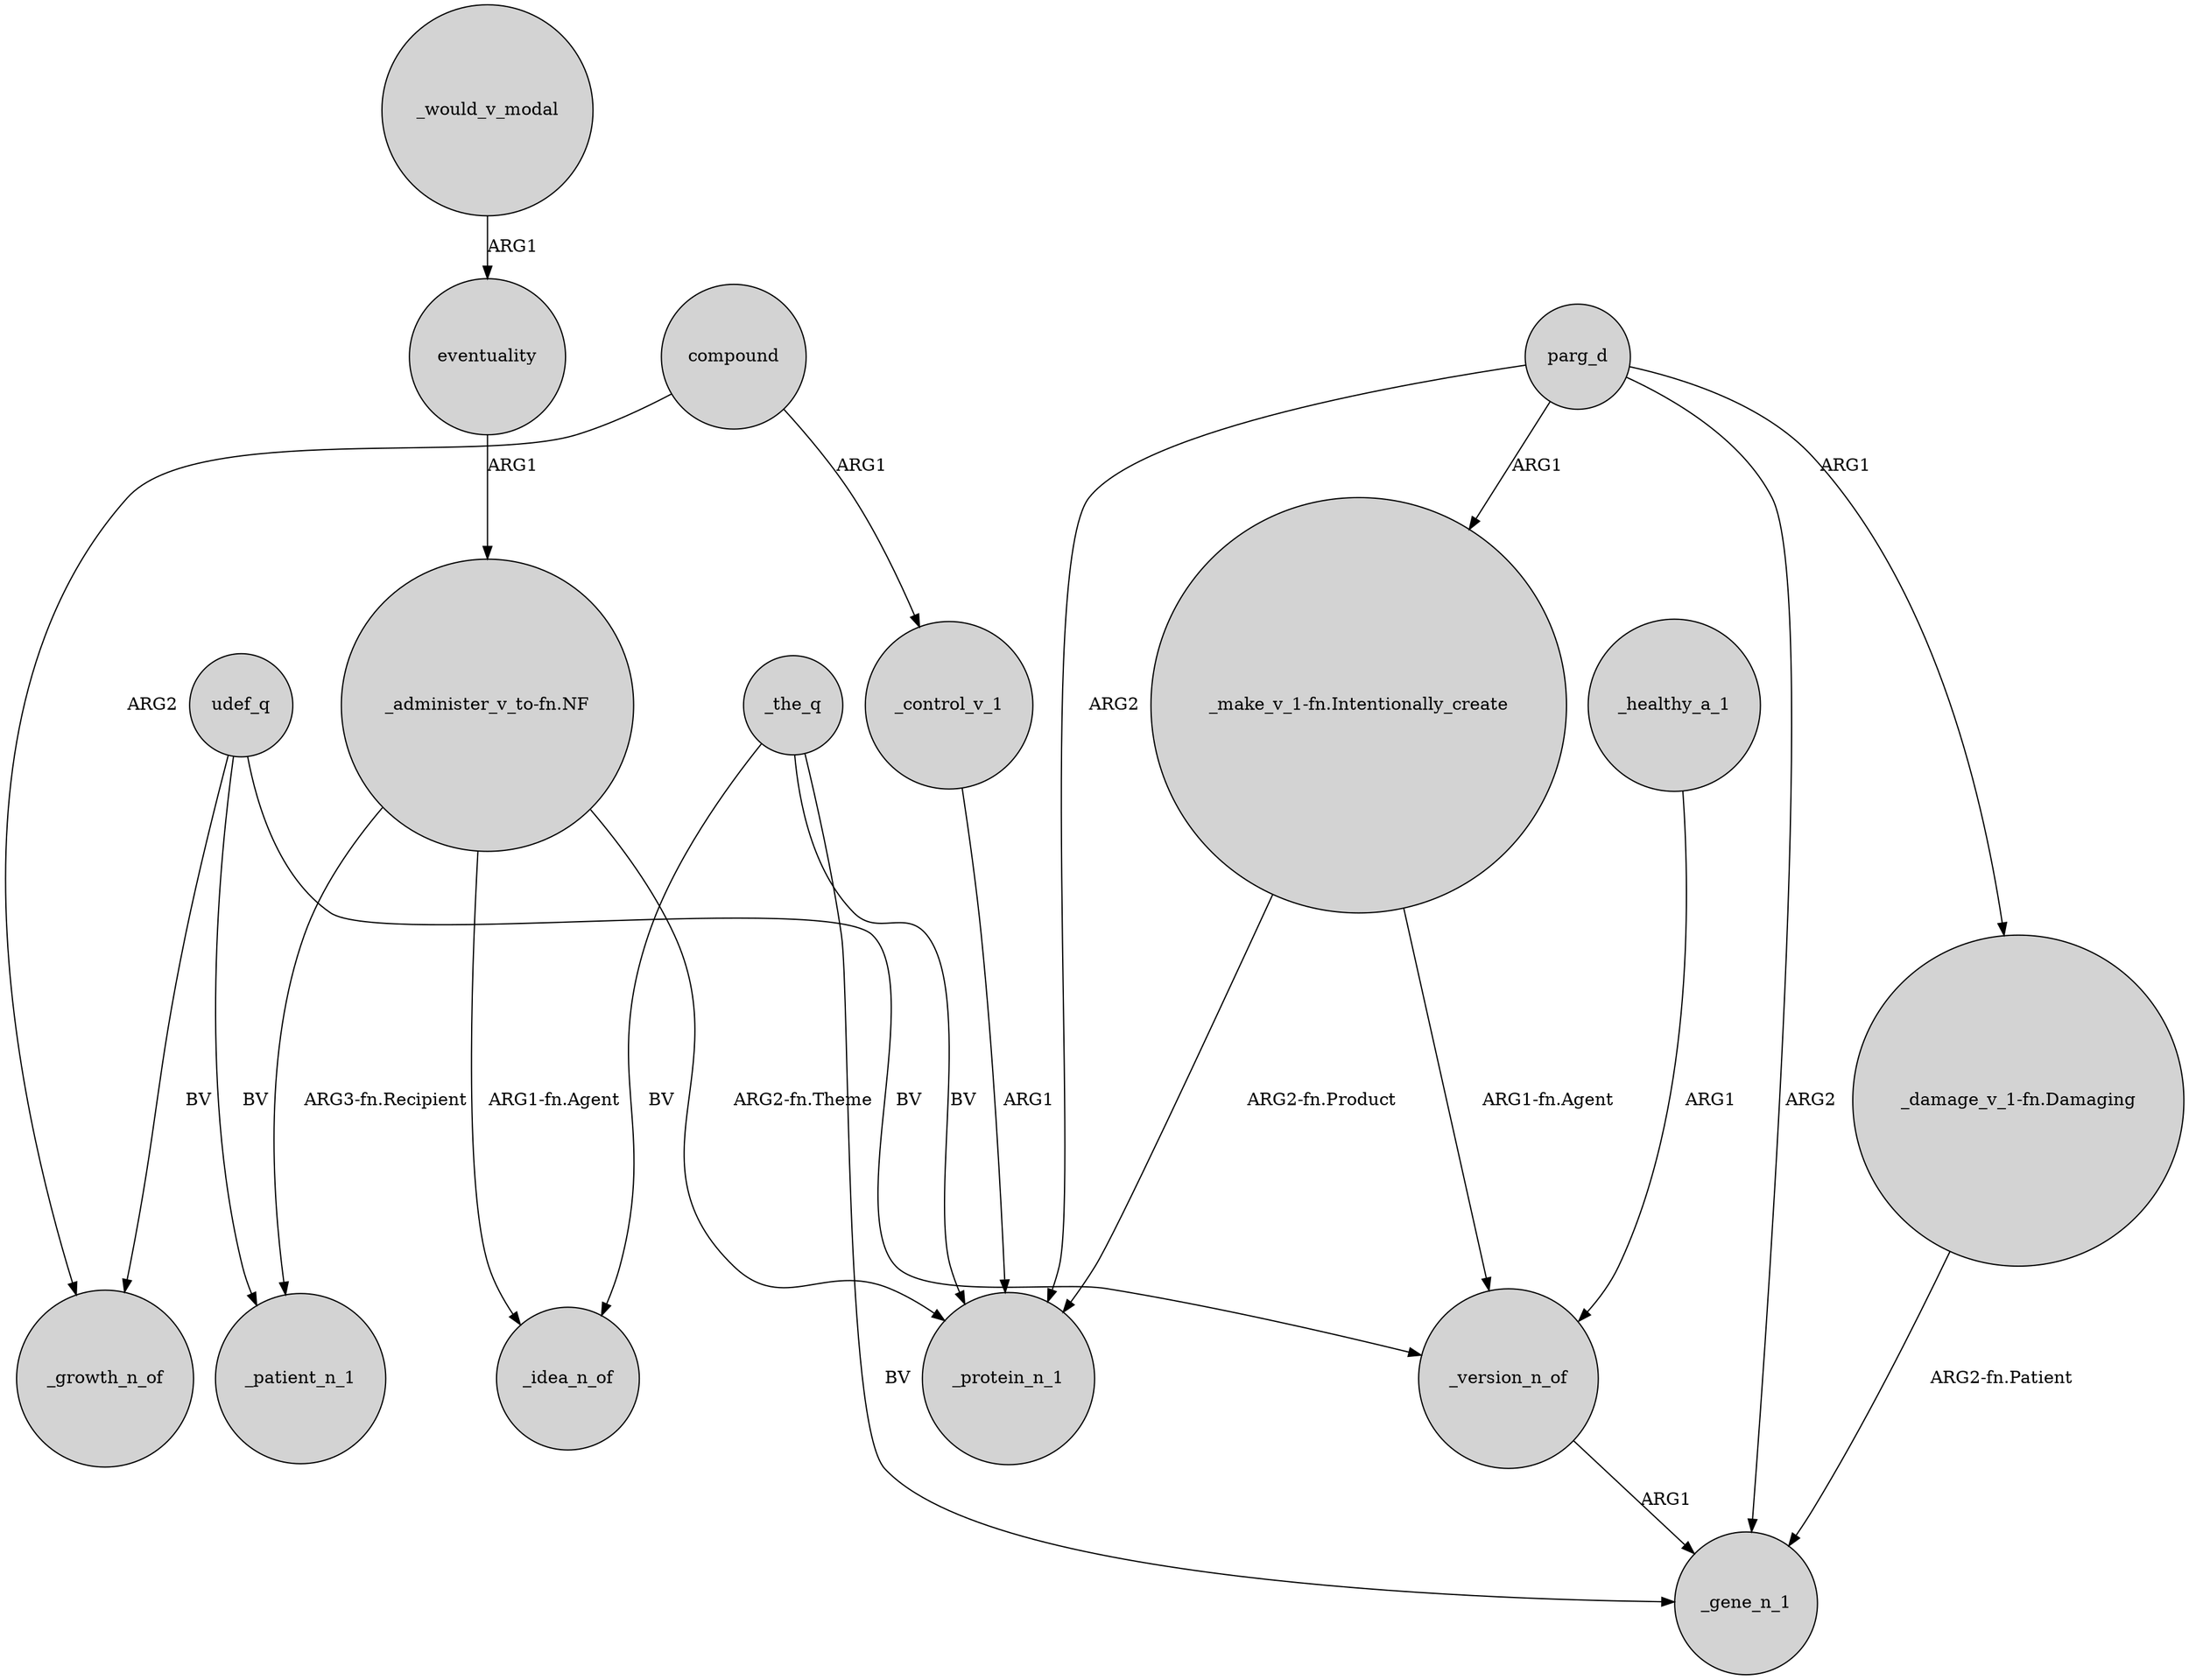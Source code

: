 digraph {
	node [shape=circle style=filled]
	"_administer_v_to-fn.NF" -> _protein_n_1 [label="ARG2-fn.Theme"]
	compound -> _control_v_1 [label=ARG1]
	eventuality -> "_administer_v_to-fn.NF" [label=ARG1]
	"_make_v_1-fn.Intentionally_create" -> _protein_n_1 [label="ARG2-fn.Product"]
	_the_q -> _gene_n_1 [label=BV]
	compound -> _growth_n_of [label=ARG2]
	parg_d -> "_make_v_1-fn.Intentionally_create" [label=ARG1]
	parg_d -> _protein_n_1 [label=ARG2]
	_version_n_of -> _gene_n_1 [label=ARG1]
	parg_d -> "_damage_v_1-fn.Damaging" [label=ARG1]
	udef_q -> _version_n_of [label=BV]
	_healthy_a_1 -> _version_n_of [label=ARG1]
	"_administer_v_to-fn.NF" -> _patient_n_1 [label="ARG3-fn.Recipient"]
	parg_d -> _gene_n_1 [label=ARG2]
	_the_q -> _idea_n_of [label=BV]
	udef_q -> _patient_n_1 [label=BV]
	"_administer_v_to-fn.NF" -> _idea_n_of [label="ARG1-fn.Agent"]
	"_make_v_1-fn.Intentionally_create" -> _version_n_of [label="ARG1-fn.Agent"]
	"_damage_v_1-fn.Damaging" -> _gene_n_1 [label="ARG2-fn.Patient"]
	_the_q -> _protein_n_1 [label=BV]
	_control_v_1 -> _protein_n_1 [label=ARG1]
	udef_q -> _growth_n_of [label=BV]
	_would_v_modal -> eventuality [label=ARG1]
}
